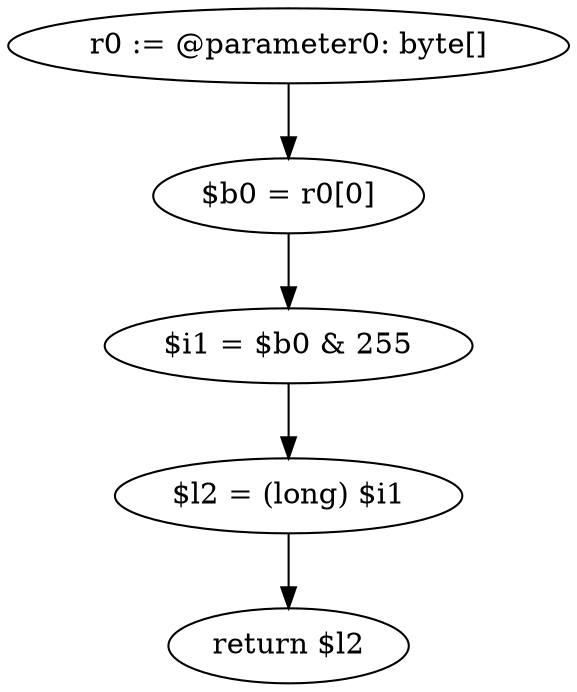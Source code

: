 digraph "unitGraph" {
    "r0 := @parameter0: byte[]"
    "$b0 = r0[0]"
    "$i1 = $b0 & 255"
    "$l2 = (long) $i1"
    "return $l2"
    "r0 := @parameter0: byte[]"->"$b0 = r0[0]";
    "$b0 = r0[0]"->"$i1 = $b0 & 255";
    "$i1 = $b0 & 255"->"$l2 = (long) $i1";
    "$l2 = (long) $i1"->"return $l2";
}
